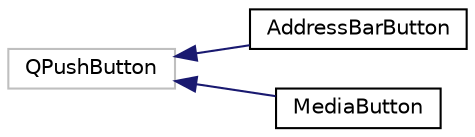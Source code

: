 digraph "Graphical Class Hierarchy"
{
  edge [fontname="Helvetica",fontsize="10",labelfontname="Helvetica",labelfontsize="10"];
  node [fontname="Helvetica",fontsize="10",shape=record];
  rankdir="LR";
  Node1 [label="QPushButton",height=0.2,width=0.4,color="grey75", fillcolor="white", style="filled"];
  Node1 -> Node2 [dir="back",color="midnightblue",fontsize="10",style="solid",fontname="Helvetica"];
  Node2 [label="AddressBarButton",height=0.2,width=0.4,color="black", fillcolor="white", style="filled",URL="$class_address_bar_button.html"];
  Node1 -> Node3 [dir="back",color="midnightblue",fontsize="10",style="solid",fontname="Helvetica"];
  Node3 [label="MediaButton",height=0.2,width=0.4,color="black", fillcolor="white", style="filled",URL="$class_media_button.html"];
}
